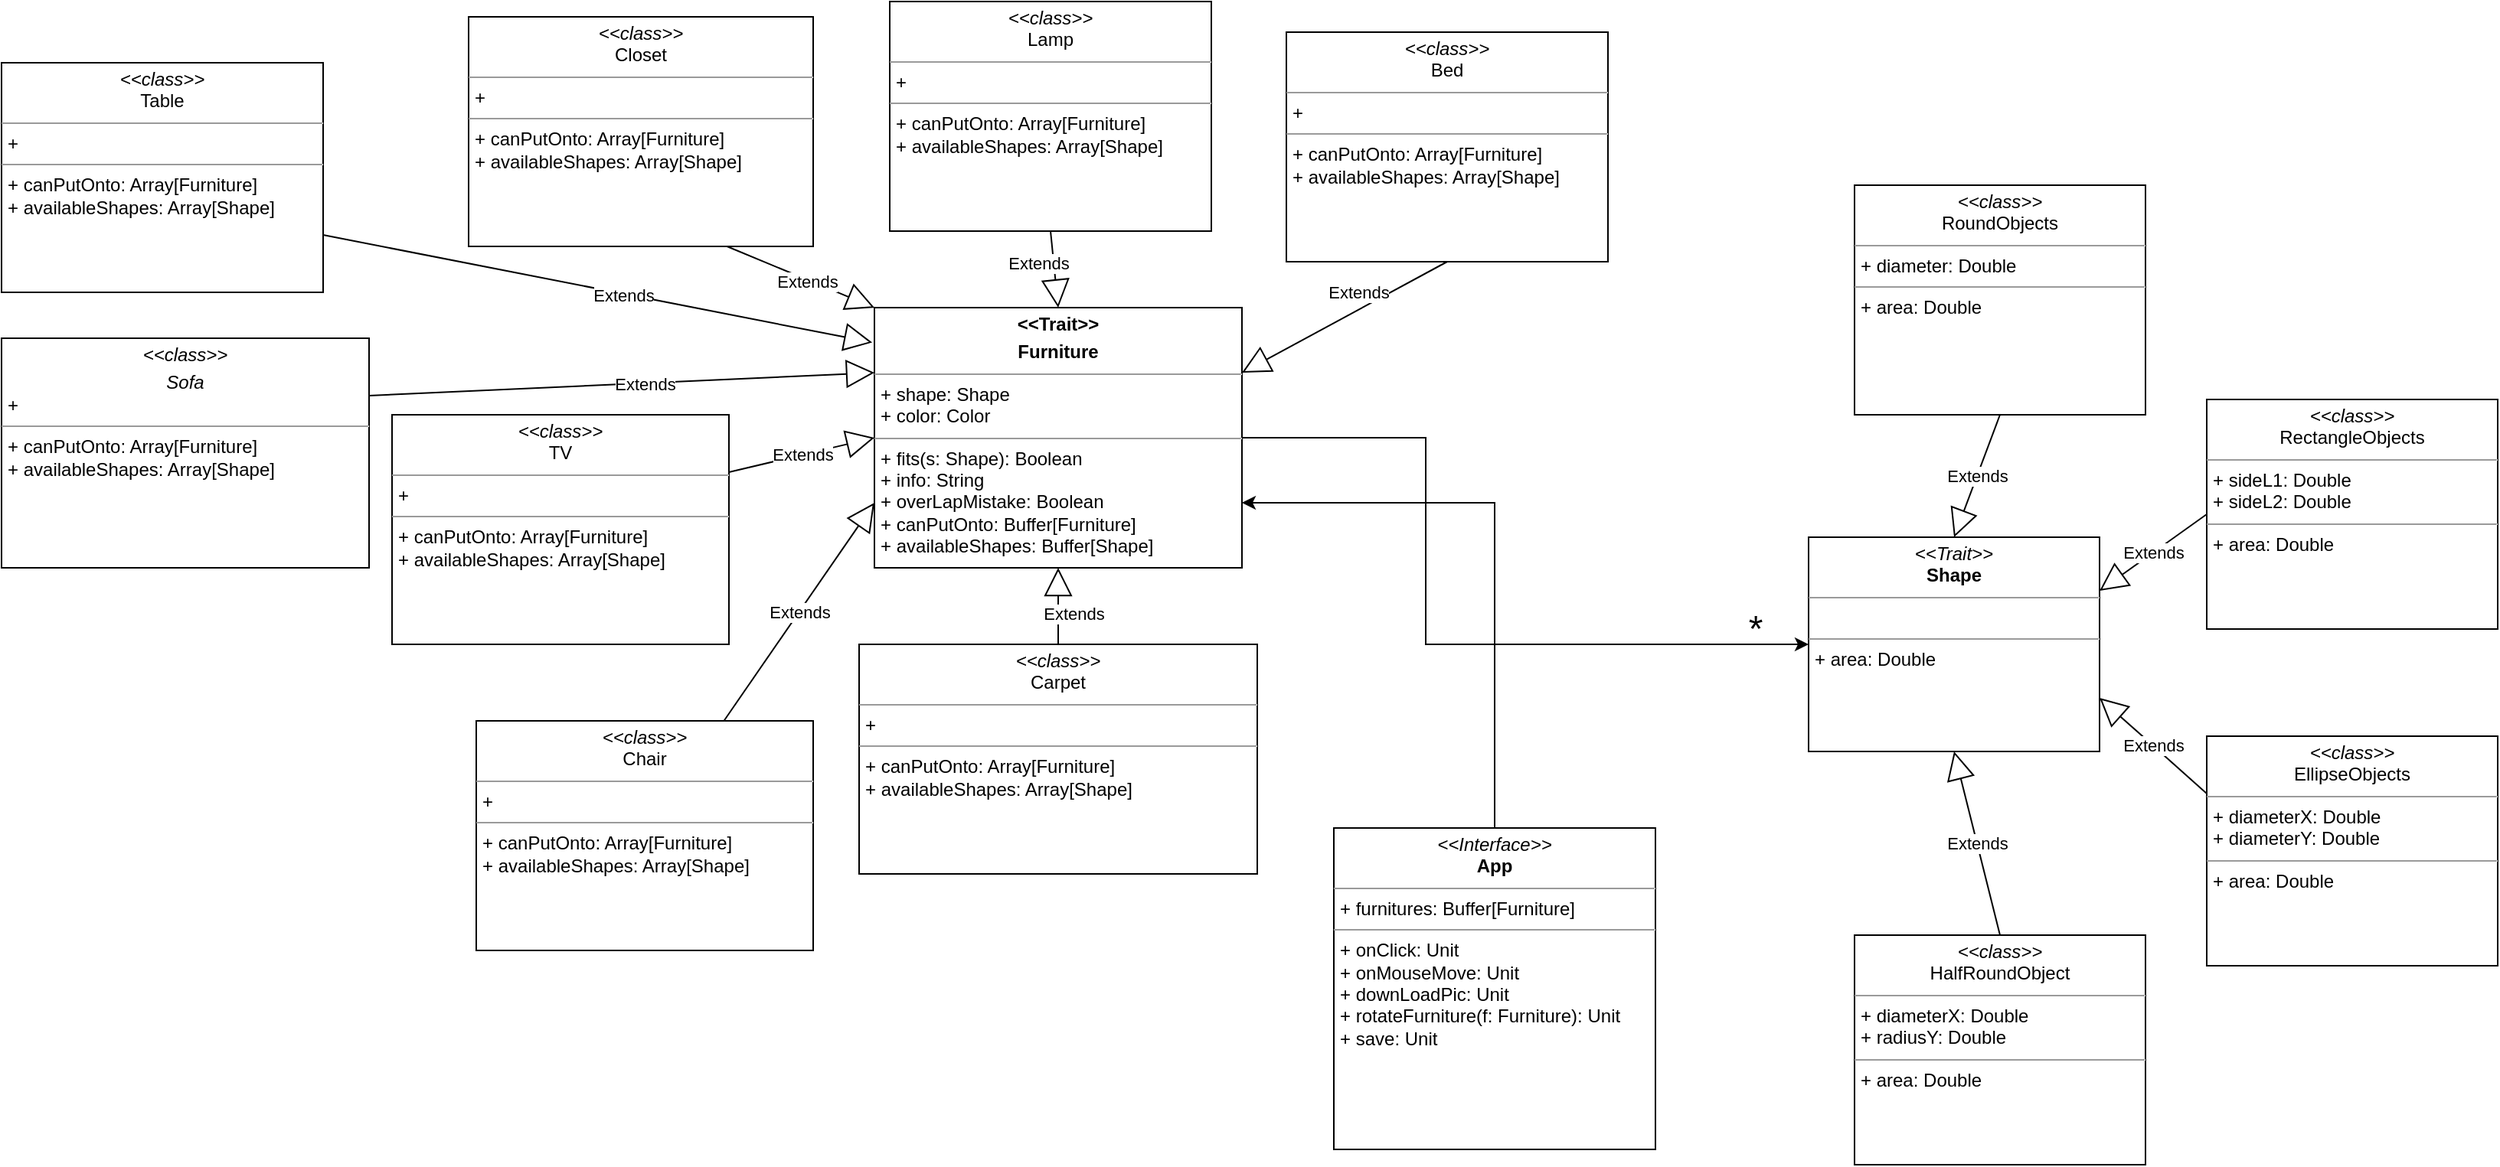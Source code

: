<mxfile version="23.0.2" type="device">
  <diagram id="oO45XmOrVZdxZa3S-_uc" name="Sivu-1">
    <mxGraphModel dx="1835" dy="2430" grid="1" gridSize="10" guides="1" tooltips="1" connect="1" arrows="1" fold="1" page="1" pageScale="1" pageWidth="1169" pageHeight="827" math="0" shadow="0">
      <root>
        <mxCell id="0" />
        <mxCell id="1" parent="0" />
        <mxCell id="gv_kEepqBfo531p2JMpo-9" value="&lt;p style=&quot;margin:0px;margin-top:4px;text-align:center;&quot;&gt;&lt;i&gt;&amp;lt;&amp;lt;Trait&amp;gt;&amp;gt;&lt;/i&gt;&lt;br&gt;&lt;b&gt;Shape&lt;/b&gt;&lt;/p&gt;&lt;hr size=&quot;1&quot;&gt;&lt;p style=&quot;margin:0px;margin-left:4px;&quot;&gt;&lt;br&gt;&lt;/p&gt;&lt;hr size=&quot;1&quot;&gt;&lt;p style=&quot;margin:0px;margin-left:4px;&quot;&gt;+ area: Double&lt;br&gt;&lt;/p&gt;" style="verticalAlign=top;align=left;overflow=fill;fontSize=12;fontFamily=Helvetica;html=1;whiteSpace=wrap;" vertex="1" parent="1">
          <mxGeometry x="1510" y="-1290" width="190" height="140" as="geometry" />
        </mxCell>
        <mxCell id="gv_kEepqBfo531p2JMpo-10" value="&lt;p style=&quot;margin:0px;margin-top:4px;text-align:center;&quot;&gt;&lt;i&gt;&amp;lt;&amp;lt;class&amp;gt;&amp;gt;&lt;/i&gt;&lt;br&gt;RectangleObjects&lt;/p&gt;&lt;hr size=&quot;1&quot;&gt;&lt;p style=&quot;margin:0px;margin-left:4px;&quot;&gt;+ sideL1: Double&lt;br&gt;+ sideL2: Double&lt;/p&gt;&lt;hr size=&quot;1&quot;&gt;&lt;p style=&quot;margin:0px;margin-left:4px;&quot;&gt;+ area: Double&lt;/p&gt;&lt;p style=&quot;margin:0px;margin-left:4px;&quot;&gt;&lt;br&gt;&lt;/p&gt;" style="verticalAlign=top;align=left;overflow=fill;fontSize=12;fontFamily=Helvetica;html=1;whiteSpace=wrap;" vertex="1" parent="1">
          <mxGeometry x="1770" y="-1380" width="190" height="150" as="geometry" />
        </mxCell>
        <mxCell id="gv_kEepqBfo531p2JMpo-12" value="&lt;p style=&quot;margin:0px;margin-top:4px;text-align:center;&quot;&gt;&lt;i&gt;&amp;lt;&amp;lt;class&amp;gt;&amp;gt;&lt;/i&gt;&lt;br&gt;RoundObjects&lt;/p&gt;&lt;hr size=&quot;1&quot;&gt;&lt;p style=&quot;margin:0px;margin-left:4px;&quot;&gt;+ diameter: Double&lt;br&gt;&lt;/p&gt;&lt;hr size=&quot;1&quot;&gt;&lt;p style=&quot;margin:0px;margin-left:4px;&quot;&gt;+ area: Double&lt;/p&gt;&lt;p style=&quot;margin:0px;margin-left:4px;&quot;&gt;&lt;br&gt;&lt;/p&gt;" style="verticalAlign=top;align=left;overflow=fill;fontSize=12;fontFamily=Helvetica;html=1;whiteSpace=wrap;" vertex="1" parent="1">
          <mxGeometry x="1540" y="-1520" width="190" height="150" as="geometry" />
        </mxCell>
        <mxCell id="gv_kEepqBfo531p2JMpo-13" style="edgeStyle=orthogonalEdgeStyle;rounded=0;orthogonalLoop=1;jettySize=auto;html=1;entryX=0;entryY=0.5;entryDx=0;entryDy=0;exitX=1;exitY=0.5;exitDx=0;exitDy=0;" edge="1" parent="1" source="gv_kEepqBfo531p2JMpo-42" target="gv_kEepqBfo531p2JMpo-9">
          <mxGeometry relative="1" as="geometry">
            <mxPoint x="1070" y="-1210" as="sourcePoint" />
            <Array as="points">
              <mxPoint x="1260" y="-1355" />
              <mxPoint x="1260" y="-1220" />
            </Array>
          </mxGeometry>
        </mxCell>
        <mxCell id="gv_kEepqBfo531p2JMpo-15" value="&lt;p style=&quot;margin:0px;margin-top:4px;text-align:center;&quot;&gt;&lt;i&gt;&amp;lt;&amp;lt;class&amp;gt;&amp;gt;&lt;/i&gt;&lt;br&gt;HalfRoundObject&lt;/p&gt;&lt;hr size=&quot;1&quot;&gt;&lt;p style=&quot;margin:0px;margin-left:4px;&quot;&gt;+ diameterX: Double&lt;br&gt;&lt;/p&gt;&lt;p style=&quot;margin:0px;margin-left:4px;&quot;&gt;+ radiusY: Double&lt;/p&gt;&lt;hr size=&quot;1&quot;&gt;&lt;p style=&quot;margin:0px;margin-left:4px;&quot;&gt;+ area: Double&lt;/p&gt;&lt;p style=&quot;margin:0px;margin-left:4px;&quot;&gt;&lt;br&gt;&lt;/p&gt;" style="verticalAlign=top;align=left;overflow=fill;fontSize=12;fontFamily=Helvetica;html=1;whiteSpace=wrap;" vertex="1" parent="1">
          <mxGeometry x="1540" y="-1030" width="190" height="150" as="geometry" />
        </mxCell>
        <mxCell id="gv_kEepqBfo531p2JMpo-60" style="edgeStyle=orthogonalEdgeStyle;rounded=0;orthogonalLoop=1;jettySize=auto;html=1;exitX=0.5;exitY=0;exitDx=0;exitDy=0;entryX=1;entryY=0.75;entryDx=0;entryDy=0;" edge="1" parent="1" source="gv_kEepqBfo531p2JMpo-17" target="gv_kEepqBfo531p2JMpo-42">
          <mxGeometry relative="1" as="geometry" />
        </mxCell>
        <mxCell id="gv_kEepqBfo531p2JMpo-17" value="&lt;p style=&quot;margin:0px;margin-top:4px;text-align:center;&quot;&gt;&lt;i&gt;&amp;lt;&amp;lt;Interface&amp;gt;&amp;gt;&lt;/i&gt;&lt;br&gt;&lt;b&gt;App&lt;/b&gt;&lt;/p&gt;&lt;hr size=&quot;1&quot;&gt;&lt;p style=&quot;margin:0px;margin-left:4px;&quot;&gt;+ furnitures: Buffer[Furniture]&lt;br&gt;&lt;/p&gt;&lt;hr size=&quot;1&quot;&gt;&lt;p style=&quot;margin:0px;margin-left:4px;&quot;&gt;+ onClick: Unit&lt;/p&gt;&lt;p style=&quot;margin:0px;margin-left:4px;&quot;&gt;+ onMouseMove: Unit&lt;/p&gt;&lt;p style=&quot;margin:0px;margin-left:4px;&quot;&gt;+ downLoadPic: Unit&lt;/p&gt;&lt;p style=&quot;margin:0px;margin-left:4px;&quot;&gt;+ rotateFurniture(f: Furniture): Unit&lt;/p&gt;&lt;p style=&quot;margin:0px;margin-left:4px;&quot;&gt;+ save: Unit&lt;/p&gt;&lt;p style=&quot;margin:0px;margin-left:4px;&quot;&gt;&lt;br&gt;&lt;/p&gt;" style="verticalAlign=top;align=left;overflow=fill;fontSize=12;fontFamily=Helvetica;html=1;whiteSpace=wrap;" vertex="1" parent="1">
          <mxGeometry x="1200" y="-1100" width="210" height="210" as="geometry" />
        </mxCell>
        <mxCell id="gv_kEepqBfo531p2JMpo-26" value="&lt;p style=&quot;margin:0px;margin-top:4px;text-align:center;&quot;&gt;&lt;i&gt;&amp;lt;&amp;lt;class&amp;gt;&amp;gt;&lt;/i&gt;&lt;br&gt;Table&lt;/p&gt;&lt;hr size=&quot;1&quot;&gt;&lt;p style=&quot;margin:0px;margin-left:4px;&quot;&gt;+&amp;nbsp;&lt;br&gt;&lt;/p&gt;&lt;hr size=&quot;1&quot;&gt;&lt;p style=&quot;margin:0px;margin-left:4px;&quot;&gt;+ canPutOnto: Array[Furniture]&lt;br&gt;&lt;/p&gt;&lt;p style=&quot;margin:0px;margin-left:4px;&quot;&gt;+ availableShapes: Array[Shape]&lt;/p&gt;&lt;p style=&quot;margin:0px;margin-left:4px;&quot;&gt;&lt;br&gt;&lt;/p&gt;&lt;p style=&quot;margin:0px;margin-left:4px;&quot;&gt;&lt;br&gt;&lt;/p&gt;" style="verticalAlign=top;align=left;overflow=fill;fontSize=12;fontFamily=Helvetica;html=1;whiteSpace=wrap;" vertex="1" parent="1">
          <mxGeometry x="330" y="-1600" width="210" height="150" as="geometry" />
        </mxCell>
        <mxCell id="gv_kEepqBfo531p2JMpo-27" value="&lt;p style=&quot;margin:0px;margin-top:4px;text-align:center;&quot;&gt;&lt;i&gt;&amp;lt;&amp;lt;class&amp;gt;&amp;gt;&lt;/i&gt;&lt;br&gt;&lt;/p&gt;&lt;p style=&quot;margin:0px;margin-top:4px;text-align:center;&quot;&gt;&lt;i&gt;Sofa&lt;/i&gt;&lt;/p&gt;&lt;p style=&quot;margin:0px;margin-left:4px;&quot;&gt;+&amp;nbsp;&lt;br&gt;&lt;/p&gt;&lt;hr size=&quot;1&quot;&gt;&lt;p style=&quot;margin:0px;margin-left:4px;&quot;&gt;+ canPutOnto: Array[Furniture]&lt;br&gt;&lt;/p&gt;&lt;p style=&quot;border-color: var(--border-color); margin: 0px 0px 0px 4px;&quot;&gt;+ availableShapes: Array[Shape]&lt;/p&gt;&lt;p style=&quot;border-color: var(--border-color); margin: 0px 0px 0px 4px;&quot;&gt;&lt;br style=&quot;border-color: var(--border-color);&quot;&gt;&lt;/p&gt;&lt;p style=&quot;margin:0px;margin-left:4px;&quot;&gt;&lt;br&gt;&lt;/p&gt;" style="verticalAlign=top;align=left;overflow=fill;fontSize=12;fontFamily=Helvetica;html=1;whiteSpace=wrap;" vertex="1" parent="1">
          <mxGeometry x="330" y="-1420" width="240" height="150" as="geometry" />
        </mxCell>
        <mxCell id="gv_kEepqBfo531p2JMpo-28" value="&lt;p style=&quot;margin:0px;margin-top:4px;text-align:center;&quot;&gt;&lt;i&gt;&amp;lt;&amp;lt;class&amp;gt;&amp;gt;&lt;/i&gt;&lt;br&gt;Chair&lt;/p&gt;&lt;hr size=&quot;1&quot;&gt;&lt;p style=&quot;margin:0px;margin-left:4px;&quot;&gt;+&amp;nbsp;&lt;br&gt;&lt;/p&gt;&lt;hr size=&quot;1&quot;&gt;&lt;p style=&quot;margin:0px;margin-left:4px;&quot;&gt;+ canPutOnto: Array[Furniture]&lt;br&gt;&lt;/p&gt;&lt;p style=&quot;margin:0px;margin-left:4px;&quot;&gt;+ availableShapes: Array[Shape]&lt;br&gt;&lt;/p&gt;&lt;p style=&quot;margin:0px;margin-left:4px;&quot;&gt;&lt;br&gt;&lt;/p&gt;" style="verticalAlign=top;align=left;overflow=fill;fontSize=12;fontFamily=Helvetica;html=1;whiteSpace=wrap;" vertex="1" parent="1">
          <mxGeometry x="640" y="-1170" width="220" height="150" as="geometry" />
        </mxCell>
        <mxCell id="gv_kEepqBfo531p2JMpo-29" value="&lt;p style=&quot;margin:0px;margin-top:4px;text-align:center;&quot;&gt;&lt;i&gt;&amp;lt;&amp;lt;class&amp;gt;&amp;gt;&lt;/i&gt;&lt;br&gt;Carpet&lt;/p&gt;&lt;hr size=&quot;1&quot;&gt;&lt;p style=&quot;margin:0px;margin-left:4px;&quot;&gt;+&amp;nbsp;&lt;br&gt;&lt;/p&gt;&lt;hr size=&quot;1&quot;&gt;&lt;p style=&quot;margin:0px;margin-left:4px;&quot;&gt;+ canPutOnto: Array[Furniture]&lt;br&gt;&lt;/p&gt;&lt;p style=&quot;margin:0px;margin-left:4px;&quot;&gt;+ availableShapes: Array[Shape]&lt;br&gt;&lt;/p&gt;&lt;p style=&quot;margin:0px;margin-left:4px;&quot;&gt;&lt;br&gt;&lt;/p&gt;" style="verticalAlign=top;align=left;overflow=fill;fontSize=12;fontFamily=Helvetica;html=1;whiteSpace=wrap;" vertex="1" parent="1">
          <mxGeometry x="890" y="-1220" width="260" height="150" as="geometry" />
        </mxCell>
        <mxCell id="gv_kEepqBfo531p2JMpo-32" value="&lt;p style=&quot;margin:0px;margin-top:4px;text-align:center;&quot;&gt;&lt;i&gt;&amp;lt;&amp;lt;class&amp;gt;&amp;gt;&lt;/i&gt;&lt;br&gt;TV&lt;/p&gt;&lt;hr size=&quot;1&quot;&gt;&lt;p style=&quot;margin:0px;margin-left:4px;&quot;&gt;+&amp;nbsp;&lt;br&gt;&lt;/p&gt;&lt;hr size=&quot;1&quot;&gt;&lt;p style=&quot;margin:0px;margin-left:4px;&quot;&gt;+ canPutOnto: Array[Furniture]&lt;br&gt;&lt;/p&gt;&lt;p style=&quot;margin:0px;margin-left:4px;&quot;&gt;+ availableShapes: Array[Shape]&lt;br&gt;&lt;/p&gt;&lt;p style=&quot;margin:0px;margin-left:4px;&quot;&gt;&lt;br&gt;&lt;/p&gt;" style="verticalAlign=top;align=left;overflow=fill;fontSize=12;fontFamily=Helvetica;html=1;whiteSpace=wrap;" vertex="1" parent="1">
          <mxGeometry x="585" y="-1370" width="220" height="150" as="geometry" />
        </mxCell>
        <mxCell id="gv_kEepqBfo531p2JMpo-33" value="&lt;p style=&quot;margin:0px;margin-top:4px;text-align:center;&quot;&gt;&lt;i&gt;&amp;lt;&amp;lt;class&amp;gt;&amp;gt;&lt;/i&gt;&lt;br&gt;Closet&lt;/p&gt;&lt;hr size=&quot;1&quot;&gt;&lt;p style=&quot;margin:0px;margin-left:4px;&quot;&gt;+&amp;nbsp;&lt;br&gt;&lt;/p&gt;&lt;hr size=&quot;1&quot;&gt;&lt;p style=&quot;margin:0px;margin-left:4px;&quot;&gt;+ canPutOnto: Array[Furniture]&lt;br&gt;&lt;/p&gt;&lt;p style=&quot;margin:0px;margin-left:4px;&quot;&gt;+ availableShapes: Array[Shape]&lt;/p&gt;&lt;p style=&quot;margin:0px;margin-left:4px;&quot;&gt;&lt;br&gt;&lt;/p&gt;&lt;p style=&quot;margin:0px;margin-left:4px;&quot;&gt;&lt;br&gt;&lt;/p&gt;" style="verticalAlign=top;align=left;overflow=fill;fontSize=12;fontFamily=Helvetica;html=1;whiteSpace=wrap;" vertex="1" parent="1">
          <mxGeometry x="635" y="-1630" width="225" height="150" as="geometry" />
        </mxCell>
        <mxCell id="gv_kEepqBfo531p2JMpo-35" value="&lt;p style=&quot;margin:0px;margin-top:4px;text-align:center;&quot;&gt;&lt;i&gt;&amp;lt;&amp;lt;class&amp;gt;&amp;gt;&lt;/i&gt;&lt;br&gt;Bed&lt;/p&gt;&lt;hr size=&quot;1&quot;&gt;&lt;p style=&quot;margin:0px;margin-left:4px;&quot;&gt;+&amp;nbsp;&lt;br&gt;&lt;/p&gt;&lt;hr size=&quot;1&quot;&gt;&lt;p style=&quot;margin:0px;margin-left:4px;&quot;&gt;+ canPutOnto: Array[Furniture]&lt;br&gt;&lt;/p&gt;&lt;p style=&quot;margin:0px;margin-left:4px;&quot;&gt;+ availableShapes: Array[Shape]&lt;/p&gt;&lt;p style=&quot;margin:0px;margin-left:4px;&quot;&gt;&lt;br&gt;&lt;/p&gt;&lt;p style=&quot;margin:0px;margin-left:4px;&quot;&gt;&lt;br&gt;&lt;/p&gt;" style="verticalAlign=top;align=left;overflow=fill;fontSize=12;fontFamily=Helvetica;html=1;whiteSpace=wrap;" vertex="1" parent="1">
          <mxGeometry x="1169" y="-1620" width="210" height="150" as="geometry" />
        </mxCell>
        <mxCell id="gv_kEepqBfo531p2JMpo-36" value="&lt;p style=&quot;margin:0px;margin-top:4px;text-align:center;&quot;&gt;&lt;i&gt;&amp;lt;&amp;lt;class&amp;gt;&amp;gt;&lt;/i&gt;&lt;br&gt;Lamp&lt;/p&gt;&lt;hr size=&quot;1&quot;&gt;&lt;p style=&quot;margin:0px;margin-left:4px;&quot;&gt;+&amp;nbsp;&lt;br&gt;&lt;/p&gt;&lt;hr size=&quot;1&quot;&gt;&lt;p style=&quot;margin:0px;margin-left:4px;&quot;&gt;+ canPutOnto: Array[Furniture]&lt;br&gt;&lt;/p&gt;&lt;p style=&quot;margin:0px;margin-left:4px;&quot;&gt;+ availableShapes: Array[Shape]&lt;/p&gt;&lt;p style=&quot;margin:0px;margin-left:4px;&quot;&gt;&lt;br&gt;&lt;/p&gt;&lt;p style=&quot;margin:0px;margin-left:4px;&quot;&gt;&lt;br&gt;&lt;/p&gt;" style="verticalAlign=top;align=left;overflow=fill;fontSize=12;fontFamily=Helvetica;html=1;whiteSpace=wrap;" vertex="1" parent="1">
          <mxGeometry x="910" y="-1640" width="210" height="150" as="geometry" />
        </mxCell>
        <mxCell id="gv_kEepqBfo531p2JMpo-42" value="&lt;p style=&quot;margin:0px;margin-top:4px;text-align:center;&quot;&gt;&lt;b&gt;&amp;lt;&amp;lt;Trait&amp;gt;&amp;gt;&lt;/b&gt;&lt;/p&gt;&lt;p style=&quot;margin:0px;margin-top:4px;text-align:center;&quot;&gt;&lt;b&gt;Furniture&lt;/b&gt;&lt;/p&gt;&lt;hr size=&quot;1&quot;&gt;&lt;p style=&quot;margin:0px;margin-left:4px;&quot;&gt;+ shape: Shape&lt;/p&gt;&lt;p style=&quot;margin:0px;margin-left:4px;&quot;&gt;+ color: Color&lt;/p&gt;&lt;hr size=&quot;1&quot;&gt;&lt;p style=&quot;margin:0px;margin-left:4px;&quot;&gt;+ fits(s: Shape): Boolean&lt;/p&gt;&lt;p style=&quot;margin:0px;margin-left:4px;&quot;&gt;+ info: String&lt;/p&gt;&lt;p style=&quot;margin:0px;margin-left:4px;&quot;&gt;+ overLapMistake: Boolean&lt;/p&gt;&lt;p style=&quot;border-color: var(--border-color); margin: 0px 0px 0px 4px;&quot;&gt;+ canPutOnto: Buffer[Furniture]&lt;br style=&quot;border-color: var(--border-color);&quot;&gt;&lt;/p&gt;&lt;p style=&quot;border-color: var(--border-color); margin: 0px 0px 0px 4px;&quot;&gt;+ availableShapes: Buffer[Shape]&lt;/p&gt;" style="verticalAlign=top;align=left;overflow=fill;fontSize=12;fontFamily=Helvetica;html=1;whiteSpace=wrap;" vertex="1" parent="1">
          <mxGeometry x="900" y="-1440" width="240" height="170" as="geometry" />
        </mxCell>
        <mxCell id="gv_kEepqBfo531p2JMpo-43" value="&lt;p style=&quot;margin:0px;margin-top:4px;text-align:center;&quot;&gt;&lt;i&gt;&amp;lt;&amp;lt;class&amp;gt;&amp;gt;&lt;/i&gt;&lt;br&gt;EllipseObjects&lt;/p&gt;&lt;hr size=&quot;1&quot;&gt;&lt;p style=&quot;margin:0px;margin-left:4px;&quot;&gt;+ diameterX: Double&lt;br&gt;&lt;/p&gt;&lt;p style=&quot;margin:0px;margin-left:4px;&quot;&gt;+ diameterY: Double&lt;/p&gt;&lt;hr size=&quot;1&quot;&gt;&lt;p style=&quot;margin:0px;margin-left:4px;&quot;&gt;+ area: Double&lt;/p&gt;&lt;p style=&quot;margin:0px;margin-left:4px;&quot;&gt;&lt;br&gt;&lt;/p&gt;" style="verticalAlign=top;align=left;overflow=fill;fontSize=12;fontFamily=Helvetica;html=1;whiteSpace=wrap;" vertex="1" parent="1">
          <mxGeometry x="1770" y="-1160" width="190" height="150" as="geometry" />
        </mxCell>
        <mxCell id="gv_kEepqBfo531p2JMpo-46" value="Extends" style="endArrow=block;endSize=16;endFill=0;html=1;rounded=0;exitX=0.5;exitY=1;exitDx=0;exitDy=0;entryX=0.5;entryY=0;entryDx=0;entryDy=0;" edge="1" parent="1" source="gv_kEepqBfo531p2JMpo-12" target="gv_kEepqBfo531p2JMpo-9">
          <mxGeometry width="160" relative="1" as="geometry">
            <mxPoint x="1190" y="-1210" as="sourcePoint" />
            <mxPoint x="1350" y="-1210" as="targetPoint" />
            <Array as="points" />
          </mxGeometry>
        </mxCell>
        <mxCell id="gv_kEepqBfo531p2JMpo-47" value="Extends" style="endArrow=block;endSize=16;endFill=0;html=1;rounded=0;exitX=0;exitY=0.5;exitDx=0;exitDy=0;entryX=1;entryY=0.25;entryDx=0;entryDy=0;" edge="1" parent="1" source="gv_kEepqBfo531p2JMpo-10" target="gv_kEepqBfo531p2JMpo-9">
          <mxGeometry width="160" relative="1" as="geometry">
            <mxPoint x="1645" y="-1360" as="sourcePoint" />
            <mxPoint x="1615" y="-1280" as="targetPoint" />
            <Array as="points" />
          </mxGeometry>
        </mxCell>
        <mxCell id="gv_kEepqBfo531p2JMpo-48" value="Extends" style="endArrow=block;endSize=16;endFill=0;html=1;rounded=0;exitX=0;exitY=0.25;exitDx=0;exitDy=0;entryX=1;entryY=0.75;entryDx=0;entryDy=0;" edge="1" parent="1" source="gv_kEepqBfo531p2JMpo-43" target="gv_kEepqBfo531p2JMpo-9">
          <mxGeometry width="160" relative="1" as="geometry">
            <mxPoint x="1655" y="-1350" as="sourcePoint" />
            <mxPoint x="1625" y="-1270" as="targetPoint" />
            <Array as="points" />
          </mxGeometry>
        </mxCell>
        <mxCell id="gv_kEepqBfo531p2JMpo-49" value="Extends" style="endArrow=block;endSize=16;endFill=0;html=1;rounded=0;exitX=0.5;exitY=0;exitDx=0;exitDy=0;entryX=0.5;entryY=1;entryDx=0;entryDy=0;" edge="1" parent="1" source="gv_kEepqBfo531p2JMpo-15" target="gv_kEepqBfo531p2JMpo-9">
          <mxGeometry width="160" relative="1" as="geometry">
            <mxPoint x="1665" y="-1340" as="sourcePoint" />
            <mxPoint x="1635" y="-1260" as="targetPoint" />
            <Array as="points">
              <mxPoint x="1620" y="-1090" />
            </Array>
          </mxGeometry>
        </mxCell>
        <mxCell id="gv_kEepqBfo531p2JMpo-50" value="Extends" style="endArrow=block;endSize=16;endFill=0;html=1;rounded=0;exitX=0.5;exitY=0;exitDx=0;exitDy=0;entryX=0.5;entryY=1;entryDx=0;entryDy=0;" edge="1" parent="1" source="gv_kEepqBfo531p2JMpo-29" target="gv_kEepqBfo531p2JMpo-42">
          <mxGeometry x="-0.2" y="-10" width="160" relative="1" as="geometry">
            <mxPoint x="1645" y="-1020" as="sourcePoint" />
            <mxPoint x="1615" y="-1140" as="targetPoint" />
            <Array as="points" />
            <mxPoint as="offset" />
          </mxGeometry>
        </mxCell>
        <mxCell id="gv_kEepqBfo531p2JMpo-51" value="Extends" style="endArrow=block;endSize=16;endFill=0;html=1;rounded=0;entryX=0;entryY=0.75;entryDx=0;entryDy=0;" edge="1" parent="1" source="gv_kEepqBfo531p2JMpo-28" target="gv_kEepqBfo531p2JMpo-42">
          <mxGeometry width="160" relative="1" as="geometry">
            <mxPoint x="960" y="-1180" as="sourcePoint" />
            <mxPoint x="1030" y="-1260" as="targetPoint" />
            <Array as="points" />
          </mxGeometry>
        </mxCell>
        <mxCell id="gv_kEepqBfo531p2JMpo-52" value="Extends" style="endArrow=block;endSize=16;endFill=0;html=1;rounded=0;entryX=0;entryY=0.5;entryDx=0;entryDy=0;exitX=1;exitY=0.25;exitDx=0;exitDy=0;" edge="1" parent="1" source="gv_kEepqBfo531p2JMpo-32" target="gv_kEepqBfo531p2JMpo-42">
          <mxGeometry width="160" relative="1" as="geometry">
            <mxPoint x="812" y="-1160" as="sourcePoint" />
            <mxPoint x="910" y="-1302" as="targetPoint" />
            <Array as="points" />
          </mxGeometry>
        </mxCell>
        <mxCell id="gv_kEepqBfo531p2JMpo-53" value="Extends" style="endArrow=block;endSize=16;endFill=0;html=1;rounded=0;entryX=0;entryY=0.25;entryDx=0;entryDy=0;exitX=1;exitY=0.25;exitDx=0;exitDy=0;" edge="1" parent="1" source="gv_kEepqBfo531p2JMpo-27" target="gv_kEepqBfo531p2JMpo-42">
          <mxGeometry x="0.091" y="-1" width="160" relative="1" as="geometry">
            <mxPoint x="815" y="-1322" as="sourcePoint" />
            <mxPoint x="910" y="-1345" as="targetPoint" />
            <Array as="points" />
            <mxPoint as="offset" />
          </mxGeometry>
        </mxCell>
        <mxCell id="gv_kEepqBfo531p2JMpo-54" value="Extends" style="endArrow=block;endSize=16;endFill=0;html=1;rounded=0;entryX=-0.006;entryY=0.134;entryDx=0;entryDy=0;exitX=1;exitY=0.75;exitDx=0;exitDy=0;entryPerimeter=0;" edge="1" parent="1" source="gv_kEepqBfo531p2JMpo-26" target="gv_kEepqBfo531p2JMpo-42">
          <mxGeometry x="0.091" y="-1" width="160" relative="1" as="geometry">
            <mxPoint x="580" y="-1372" as="sourcePoint" />
            <mxPoint x="910" y="-1387" as="targetPoint" />
            <Array as="points" />
            <mxPoint as="offset" />
          </mxGeometry>
        </mxCell>
        <mxCell id="gv_kEepqBfo531p2JMpo-55" value="Extends" style="endArrow=block;endSize=16;endFill=0;html=1;rounded=0;entryX=0;entryY=0;entryDx=0;entryDy=0;exitX=0.75;exitY=1;exitDx=0;exitDy=0;" edge="1" parent="1" source="gv_kEepqBfo531p2JMpo-33" target="gv_kEepqBfo531p2JMpo-42">
          <mxGeometry x="0.091" y="-1" width="160" relative="1" as="geometry">
            <mxPoint x="590" y="-1362" as="sourcePoint" />
            <mxPoint x="920" y="-1377" as="targetPoint" />
            <Array as="points" />
            <mxPoint as="offset" />
          </mxGeometry>
        </mxCell>
        <mxCell id="gv_kEepqBfo531p2JMpo-56" value="Extends" style="endArrow=block;endSize=16;endFill=0;html=1;rounded=0;exitX=0.5;exitY=1;exitDx=0;exitDy=0;" edge="1" parent="1" source="gv_kEepqBfo531p2JMpo-36">
          <mxGeometry x="-0.2" y="-10" width="160" relative="1" as="geometry">
            <mxPoint x="1030" y="-1210" as="sourcePoint" />
            <mxPoint x="1020" y="-1440" as="targetPoint" />
            <Array as="points" />
            <mxPoint as="offset" />
          </mxGeometry>
        </mxCell>
        <mxCell id="gv_kEepqBfo531p2JMpo-57" value="Extends" style="endArrow=block;endSize=16;endFill=0;html=1;rounded=0;exitX=0.5;exitY=1;exitDx=0;exitDy=0;entryX=1;entryY=0.25;entryDx=0;entryDy=0;" edge="1" parent="1" source="gv_kEepqBfo531p2JMpo-35" target="gv_kEepqBfo531p2JMpo-42">
          <mxGeometry x="-0.2" y="-10" width="160" relative="1" as="geometry">
            <mxPoint x="1025" y="-1480" as="sourcePoint" />
            <mxPoint x="1030" y="-1420" as="targetPoint" />
            <Array as="points" />
            <mxPoint as="offset" />
          </mxGeometry>
        </mxCell>
        <mxCell id="gv_kEepqBfo531p2JMpo-58" value="&lt;font style=&quot;font-size: 24px;&quot;&gt;*&lt;/font&gt;" style="text;html=1;align=center;verticalAlign=middle;resizable=0;points=[];autosize=1;strokeColor=none;fillColor=none;" vertex="1" parent="1">
          <mxGeometry x="1460" y="-1250" width="30" height="40" as="geometry" />
        </mxCell>
      </root>
    </mxGraphModel>
  </diagram>
</mxfile>
